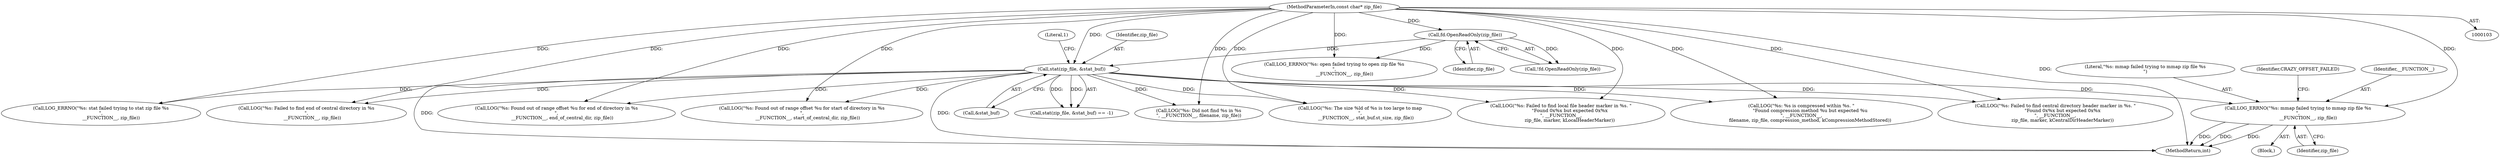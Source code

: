 digraph "0_Chrome_d9e316238aee59acf665d80b544cf4e1edfd3349@pointer" {
"1000167" [label="(Call,LOG_ERRNO(\"%s: mmap failed trying to mmap zip file %s\n\",\n              __FUNCTION__, zip_file))"];
"1000122" [label="(Call,stat(zip_file, &stat_buf))"];
"1000110" [label="(Call,fd.OpenReadOnly(zip_file))"];
"1000104" [label="(MethodParameterIn,const char* zip_file)"];
"1000209" [label="(Call,LOG(\"%s: Failed to find end of central directory in %s\n\",\n        __FUNCTION__, zip_file))"];
"1000124" [label="(Call,&stat_buf)"];
"1000254" [label="(Call,LOG(\"%s: Found out of range offset %u for end of directory in %s\n\",\n        __FUNCTION__, end_of_central_dir, zip_file))"];
"1000168" [label="(Literal,\"%s: mmap failed trying to mmap zip file %s\n\")"];
"1000123" [label="(Identifier,zip_file)"];
"1000166" [label="(Block,)"];
"1000142" [label="(Call,LOG(\"%s: The size %ld of %s is too large to map\n\",\n        __FUNCTION__, stat_buf.st_size, zip_file))"];
"1000110" [label="(Call,fd.OpenReadOnly(zip_file))"];
"1000129" [label="(Call,LOG_ERRNO(\"%s: stat failed trying to stat zip file %s\n\",\n              __FUNCTION__, zip_file))"];
"1000127" [label="(Literal,1)"];
"1000236" [label="(Call,LOG(\"%s: Found out of range offset %u for start of directory in %s\n\",\n        __FUNCTION__, start_of_central_dir, zip_file))"];
"1000466" [label="(Call,LOG(\"%s: Did not find %s in %s\n\", __FUNCTION__, filename, zip_file))"];
"1000170" [label="(Identifier,zip_file)"];
"1000384" [label="(Call,LOG(\"%s: Failed to find local file header marker in %s. \"\n            \"Found 0x%x but expected 0x%x\n\", __FUNCTION__,\n            zip_file, marker, kLocalHeaderMarker))"];
"1000405" [label="(Call,LOG(\"%s: %s is compressed within %s. \"\n            \"Found compression method %u but expected %u\n\", __FUNCTION__,\n            filename, zip_file, compression_method, kCompressionMethodStored))"];
"1000121" [label="(Call,stat(zip_file, &stat_buf) == -1)"];
"1000111" [label="(Identifier,zip_file)"];
"1000473" [label="(MethodReturn,int)"];
"1000113" [label="(Call,LOG_ERRNO(\"%s: open failed trying to open zip file %s\n\",\n              __FUNCTION__, zip_file))"];
"1000303" [label="(Call,LOG(\"%s: Failed to find central directory header marker in %s. \"\n          \"Found 0x%x but expected 0x%x\n\", __FUNCTION__,\n          zip_file, marker, kCentralDirHeaderMarker))"];
"1000109" [label="(Call,!fd.OpenReadOnly(zip_file))"];
"1000122" [label="(Call,stat(zip_file, &stat_buf))"];
"1000172" [label="(Identifier,CRAZY_OFFSET_FAILED)"];
"1000167" [label="(Call,LOG_ERRNO(\"%s: mmap failed trying to mmap zip file %s\n\",\n              __FUNCTION__, zip_file))"];
"1000104" [label="(MethodParameterIn,const char* zip_file)"];
"1000169" [label="(Identifier,__FUNCTION__)"];
"1000167" -> "1000166"  [label="AST: "];
"1000167" -> "1000170"  [label="CFG: "];
"1000168" -> "1000167"  [label="AST: "];
"1000169" -> "1000167"  [label="AST: "];
"1000170" -> "1000167"  [label="AST: "];
"1000172" -> "1000167"  [label="CFG: "];
"1000167" -> "1000473"  [label="DDG: "];
"1000167" -> "1000473"  [label="DDG: "];
"1000167" -> "1000473"  [label="DDG: "];
"1000122" -> "1000167"  [label="DDG: "];
"1000104" -> "1000167"  [label="DDG: "];
"1000122" -> "1000121"  [label="AST: "];
"1000122" -> "1000124"  [label="CFG: "];
"1000123" -> "1000122"  [label="AST: "];
"1000124" -> "1000122"  [label="AST: "];
"1000127" -> "1000122"  [label="CFG: "];
"1000122" -> "1000473"  [label="DDG: "];
"1000122" -> "1000473"  [label="DDG: "];
"1000122" -> "1000121"  [label="DDG: "];
"1000122" -> "1000121"  [label="DDG: "];
"1000110" -> "1000122"  [label="DDG: "];
"1000104" -> "1000122"  [label="DDG: "];
"1000122" -> "1000129"  [label="DDG: "];
"1000122" -> "1000142"  [label="DDG: "];
"1000122" -> "1000209"  [label="DDG: "];
"1000122" -> "1000236"  [label="DDG: "];
"1000122" -> "1000254"  [label="DDG: "];
"1000122" -> "1000303"  [label="DDG: "];
"1000122" -> "1000384"  [label="DDG: "];
"1000122" -> "1000405"  [label="DDG: "];
"1000122" -> "1000466"  [label="DDG: "];
"1000110" -> "1000109"  [label="AST: "];
"1000110" -> "1000111"  [label="CFG: "];
"1000111" -> "1000110"  [label="AST: "];
"1000109" -> "1000110"  [label="CFG: "];
"1000110" -> "1000109"  [label="DDG: "];
"1000104" -> "1000110"  [label="DDG: "];
"1000110" -> "1000113"  [label="DDG: "];
"1000104" -> "1000103"  [label="AST: "];
"1000104" -> "1000473"  [label="DDG: "];
"1000104" -> "1000113"  [label="DDG: "];
"1000104" -> "1000129"  [label="DDG: "];
"1000104" -> "1000142"  [label="DDG: "];
"1000104" -> "1000209"  [label="DDG: "];
"1000104" -> "1000236"  [label="DDG: "];
"1000104" -> "1000254"  [label="DDG: "];
"1000104" -> "1000303"  [label="DDG: "];
"1000104" -> "1000384"  [label="DDG: "];
"1000104" -> "1000405"  [label="DDG: "];
"1000104" -> "1000466"  [label="DDG: "];
}
